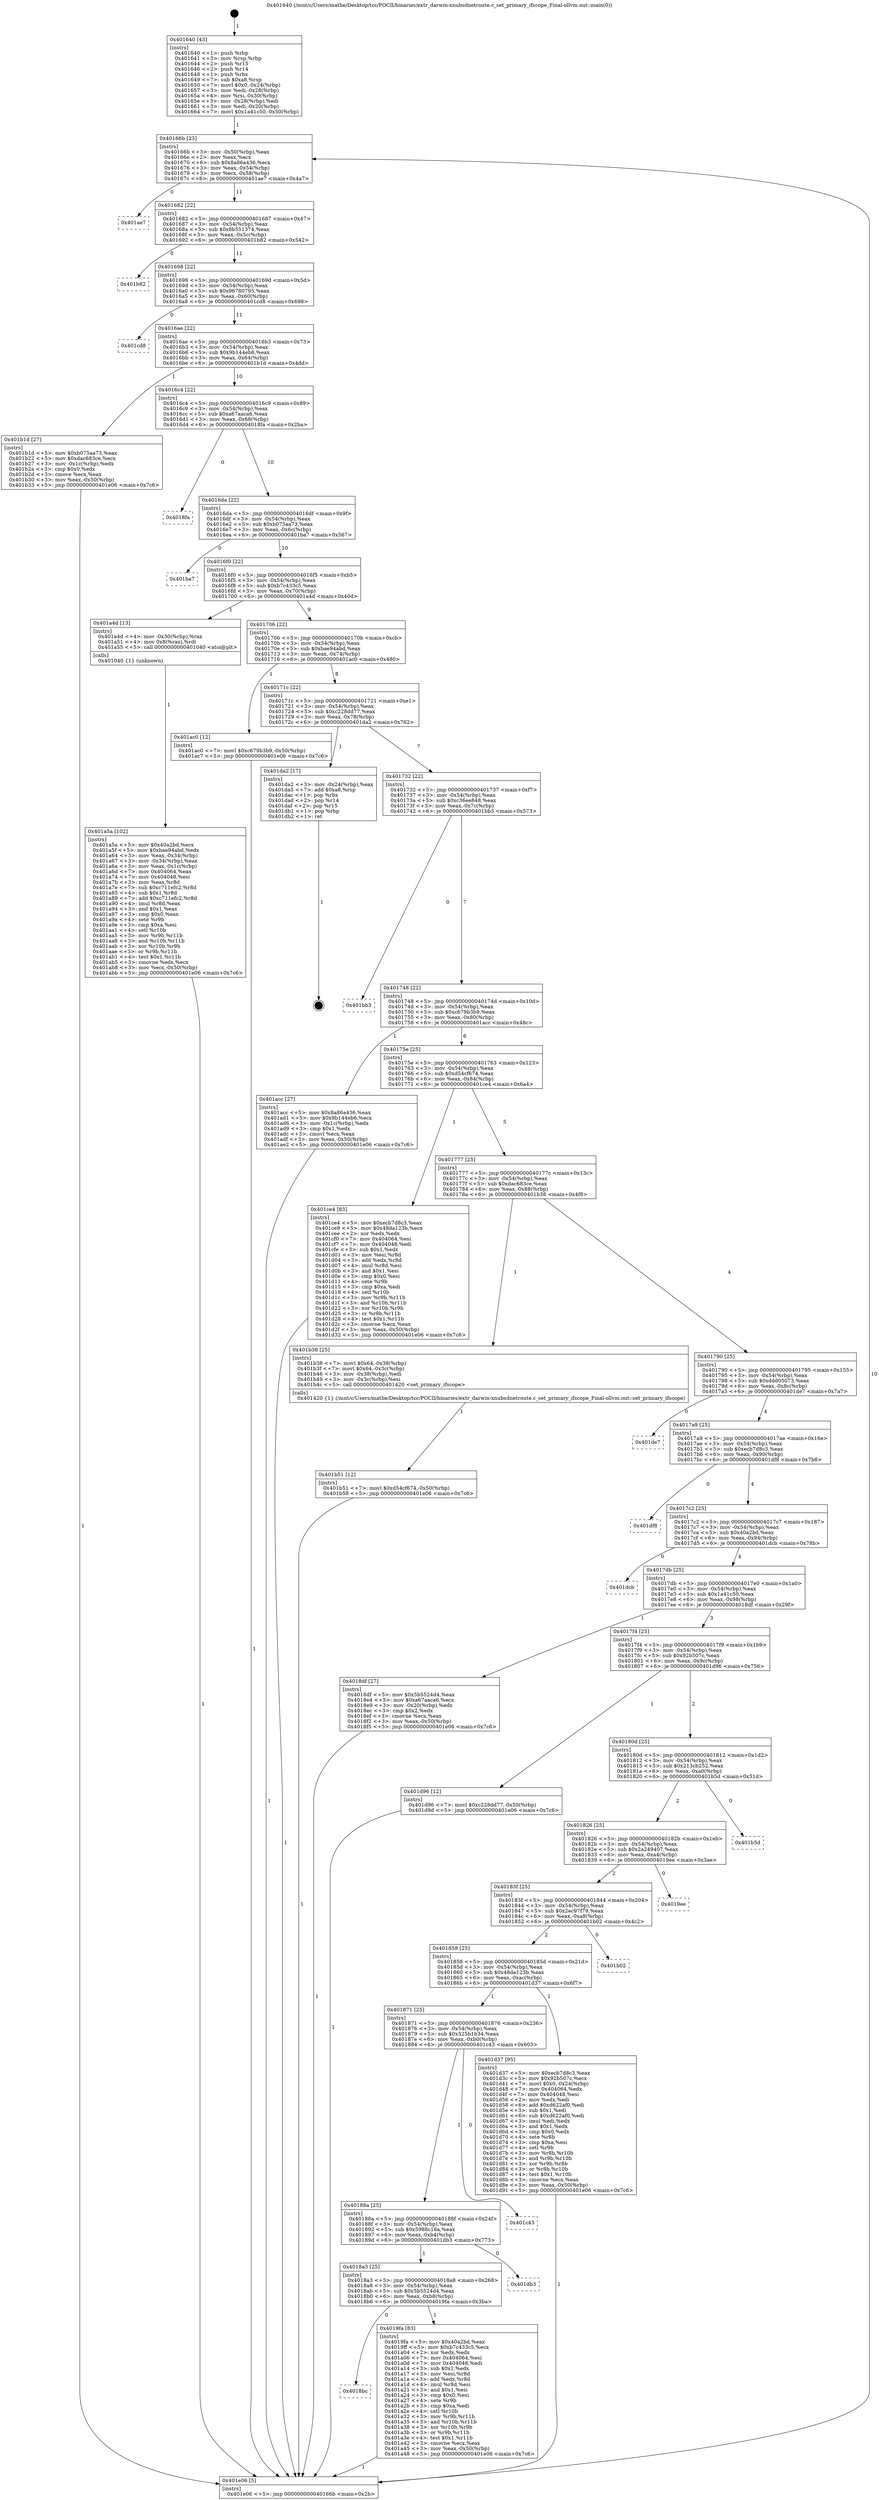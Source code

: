 digraph "0x401640" {
  label = "0x401640 (/mnt/c/Users/mathe/Desktop/tcc/POCII/binaries/extr_darwin-xnubsdnetroute.c_set_primary_ifscope_Final-ollvm.out::main(0))"
  labelloc = "t"
  node[shape=record]

  Entry [label="",width=0.3,height=0.3,shape=circle,fillcolor=black,style=filled]
  "0x40166b" [label="{
     0x40166b [23]\l
     | [instrs]\l
     &nbsp;&nbsp;0x40166b \<+3\>: mov -0x50(%rbp),%eax\l
     &nbsp;&nbsp;0x40166e \<+2\>: mov %eax,%ecx\l
     &nbsp;&nbsp;0x401670 \<+6\>: sub $0x8a86a436,%ecx\l
     &nbsp;&nbsp;0x401676 \<+3\>: mov %eax,-0x54(%rbp)\l
     &nbsp;&nbsp;0x401679 \<+3\>: mov %ecx,-0x58(%rbp)\l
     &nbsp;&nbsp;0x40167c \<+6\>: je 0000000000401ae7 \<main+0x4a7\>\l
  }"]
  "0x401ae7" [label="{
     0x401ae7\l
  }", style=dashed]
  "0x401682" [label="{
     0x401682 [22]\l
     | [instrs]\l
     &nbsp;&nbsp;0x401682 \<+5\>: jmp 0000000000401687 \<main+0x47\>\l
     &nbsp;&nbsp;0x401687 \<+3\>: mov -0x54(%rbp),%eax\l
     &nbsp;&nbsp;0x40168a \<+5\>: sub $0x8b551374,%eax\l
     &nbsp;&nbsp;0x40168f \<+3\>: mov %eax,-0x5c(%rbp)\l
     &nbsp;&nbsp;0x401692 \<+6\>: je 0000000000401b82 \<main+0x542\>\l
  }"]
  Exit [label="",width=0.3,height=0.3,shape=circle,fillcolor=black,style=filled,peripheries=2]
  "0x401b82" [label="{
     0x401b82\l
  }", style=dashed]
  "0x401698" [label="{
     0x401698 [22]\l
     | [instrs]\l
     &nbsp;&nbsp;0x401698 \<+5\>: jmp 000000000040169d \<main+0x5d\>\l
     &nbsp;&nbsp;0x40169d \<+3\>: mov -0x54(%rbp),%eax\l
     &nbsp;&nbsp;0x4016a0 \<+5\>: sub $0x96780795,%eax\l
     &nbsp;&nbsp;0x4016a5 \<+3\>: mov %eax,-0x60(%rbp)\l
     &nbsp;&nbsp;0x4016a8 \<+6\>: je 0000000000401cd8 \<main+0x698\>\l
  }"]
  "0x401b51" [label="{
     0x401b51 [12]\l
     | [instrs]\l
     &nbsp;&nbsp;0x401b51 \<+7\>: movl $0xd54cf674,-0x50(%rbp)\l
     &nbsp;&nbsp;0x401b58 \<+5\>: jmp 0000000000401e06 \<main+0x7c6\>\l
  }"]
  "0x401cd8" [label="{
     0x401cd8\l
  }", style=dashed]
  "0x4016ae" [label="{
     0x4016ae [22]\l
     | [instrs]\l
     &nbsp;&nbsp;0x4016ae \<+5\>: jmp 00000000004016b3 \<main+0x73\>\l
     &nbsp;&nbsp;0x4016b3 \<+3\>: mov -0x54(%rbp),%eax\l
     &nbsp;&nbsp;0x4016b6 \<+5\>: sub $0x9b144eb6,%eax\l
     &nbsp;&nbsp;0x4016bb \<+3\>: mov %eax,-0x64(%rbp)\l
     &nbsp;&nbsp;0x4016be \<+6\>: je 0000000000401b1d \<main+0x4dd\>\l
  }"]
  "0x401a5a" [label="{
     0x401a5a [102]\l
     | [instrs]\l
     &nbsp;&nbsp;0x401a5a \<+5\>: mov $0x40a2bd,%ecx\l
     &nbsp;&nbsp;0x401a5f \<+5\>: mov $0xbae94abd,%edx\l
     &nbsp;&nbsp;0x401a64 \<+3\>: mov %eax,-0x34(%rbp)\l
     &nbsp;&nbsp;0x401a67 \<+3\>: mov -0x34(%rbp),%eax\l
     &nbsp;&nbsp;0x401a6a \<+3\>: mov %eax,-0x1c(%rbp)\l
     &nbsp;&nbsp;0x401a6d \<+7\>: mov 0x404064,%eax\l
     &nbsp;&nbsp;0x401a74 \<+7\>: mov 0x404048,%esi\l
     &nbsp;&nbsp;0x401a7b \<+3\>: mov %eax,%r8d\l
     &nbsp;&nbsp;0x401a7e \<+7\>: sub $0xc711efc2,%r8d\l
     &nbsp;&nbsp;0x401a85 \<+4\>: sub $0x1,%r8d\l
     &nbsp;&nbsp;0x401a89 \<+7\>: add $0xc711efc2,%r8d\l
     &nbsp;&nbsp;0x401a90 \<+4\>: imul %r8d,%eax\l
     &nbsp;&nbsp;0x401a94 \<+3\>: and $0x1,%eax\l
     &nbsp;&nbsp;0x401a97 \<+3\>: cmp $0x0,%eax\l
     &nbsp;&nbsp;0x401a9a \<+4\>: sete %r9b\l
     &nbsp;&nbsp;0x401a9e \<+3\>: cmp $0xa,%esi\l
     &nbsp;&nbsp;0x401aa1 \<+4\>: setl %r10b\l
     &nbsp;&nbsp;0x401aa5 \<+3\>: mov %r9b,%r11b\l
     &nbsp;&nbsp;0x401aa8 \<+3\>: and %r10b,%r11b\l
     &nbsp;&nbsp;0x401aab \<+3\>: xor %r10b,%r9b\l
     &nbsp;&nbsp;0x401aae \<+3\>: or %r9b,%r11b\l
     &nbsp;&nbsp;0x401ab1 \<+4\>: test $0x1,%r11b\l
     &nbsp;&nbsp;0x401ab5 \<+3\>: cmovne %edx,%ecx\l
     &nbsp;&nbsp;0x401ab8 \<+3\>: mov %ecx,-0x50(%rbp)\l
     &nbsp;&nbsp;0x401abb \<+5\>: jmp 0000000000401e06 \<main+0x7c6\>\l
  }"]
  "0x401b1d" [label="{
     0x401b1d [27]\l
     | [instrs]\l
     &nbsp;&nbsp;0x401b1d \<+5\>: mov $0xb075aa73,%eax\l
     &nbsp;&nbsp;0x401b22 \<+5\>: mov $0xdac683ce,%ecx\l
     &nbsp;&nbsp;0x401b27 \<+3\>: mov -0x1c(%rbp),%edx\l
     &nbsp;&nbsp;0x401b2a \<+3\>: cmp $0x0,%edx\l
     &nbsp;&nbsp;0x401b2d \<+3\>: cmove %ecx,%eax\l
     &nbsp;&nbsp;0x401b30 \<+3\>: mov %eax,-0x50(%rbp)\l
     &nbsp;&nbsp;0x401b33 \<+5\>: jmp 0000000000401e06 \<main+0x7c6\>\l
  }"]
  "0x4016c4" [label="{
     0x4016c4 [22]\l
     | [instrs]\l
     &nbsp;&nbsp;0x4016c4 \<+5\>: jmp 00000000004016c9 \<main+0x89\>\l
     &nbsp;&nbsp;0x4016c9 \<+3\>: mov -0x54(%rbp),%eax\l
     &nbsp;&nbsp;0x4016cc \<+5\>: sub $0xa67aaca6,%eax\l
     &nbsp;&nbsp;0x4016d1 \<+3\>: mov %eax,-0x68(%rbp)\l
     &nbsp;&nbsp;0x4016d4 \<+6\>: je 00000000004018fa \<main+0x2ba\>\l
  }"]
  "0x4018bc" [label="{
     0x4018bc\l
  }", style=dashed]
  "0x4018fa" [label="{
     0x4018fa\l
  }", style=dashed]
  "0x4016da" [label="{
     0x4016da [22]\l
     | [instrs]\l
     &nbsp;&nbsp;0x4016da \<+5\>: jmp 00000000004016df \<main+0x9f\>\l
     &nbsp;&nbsp;0x4016df \<+3\>: mov -0x54(%rbp),%eax\l
     &nbsp;&nbsp;0x4016e2 \<+5\>: sub $0xb075aa73,%eax\l
     &nbsp;&nbsp;0x4016e7 \<+3\>: mov %eax,-0x6c(%rbp)\l
     &nbsp;&nbsp;0x4016ea \<+6\>: je 0000000000401ba7 \<main+0x567\>\l
  }"]
  "0x4019fa" [label="{
     0x4019fa [83]\l
     | [instrs]\l
     &nbsp;&nbsp;0x4019fa \<+5\>: mov $0x40a2bd,%eax\l
     &nbsp;&nbsp;0x4019ff \<+5\>: mov $0xb7c433c5,%ecx\l
     &nbsp;&nbsp;0x401a04 \<+2\>: xor %edx,%edx\l
     &nbsp;&nbsp;0x401a06 \<+7\>: mov 0x404064,%esi\l
     &nbsp;&nbsp;0x401a0d \<+7\>: mov 0x404048,%edi\l
     &nbsp;&nbsp;0x401a14 \<+3\>: sub $0x1,%edx\l
     &nbsp;&nbsp;0x401a17 \<+3\>: mov %esi,%r8d\l
     &nbsp;&nbsp;0x401a1a \<+3\>: add %edx,%r8d\l
     &nbsp;&nbsp;0x401a1d \<+4\>: imul %r8d,%esi\l
     &nbsp;&nbsp;0x401a21 \<+3\>: and $0x1,%esi\l
     &nbsp;&nbsp;0x401a24 \<+3\>: cmp $0x0,%esi\l
     &nbsp;&nbsp;0x401a27 \<+4\>: sete %r9b\l
     &nbsp;&nbsp;0x401a2b \<+3\>: cmp $0xa,%edi\l
     &nbsp;&nbsp;0x401a2e \<+4\>: setl %r10b\l
     &nbsp;&nbsp;0x401a32 \<+3\>: mov %r9b,%r11b\l
     &nbsp;&nbsp;0x401a35 \<+3\>: and %r10b,%r11b\l
     &nbsp;&nbsp;0x401a38 \<+3\>: xor %r10b,%r9b\l
     &nbsp;&nbsp;0x401a3b \<+3\>: or %r9b,%r11b\l
     &nbsp;&nbsp;0x401a3e \<+4\>: test $0x1,%r11b\l
     &nbsp;&nbsp;0x401a42 \<+3\>: cmovne %ecx,%eax\l
     &nbsp;&nbsp;0x401a45 \<+3\>: mov %eax,-0x50(%rbp)\l
     &nbsp;&nbsp;0x401a48 \<+5\>: jmp 0000000000401e06 \<main+0x7c6\>\l
  }"]
  "0x401ba7" [label="{
     0x401ba7\l
  }", style=dashed]
  "0x4016f0" [label="{
     0x4016f0 [22]\l
     | [instrs]\l
     &nbsp;&nbsp;0x4016f0 \<+5\>: jmp 00000000004016f5 \<main+0xb5\>\l
     &nbsp;&nbsp;0x4016f5 \<+3\>: mov -0x54(%rbp),%eax\l
     &nbsp;&nbsp;0x4016f8 \<+5\>: sub $0xb7c433c5,%eax\l
     &nbsp;&nbsp;0x4016fd \<+3\>: mov %eax,-0x70(%rbp)\l
     &nbsp;&nbsp;0x401700 \<+6\>: je 0000000000401a4d \<main+0x40d\>\l
  }"]
  "0x4018a3" [label="{
     0x4018a3 [25]\l
     | [instrs]\l
     &nbsp;&nbsp;0x4018a3 \<+5\>: jmp 00000000004018a8 \<main+0x268\>\l
     &nbsp;&nbsp;0x4018a8 \<+3\>: mov -0x54(%rbp),%eax\l
     &nbsp;&nbsp;0x4018ab \<+5\>: sub $0x5b5524d4,%eax\l
     &nbsp;&nbsp;0x4018b0 \<+6\>: mov %eax,-0xb8(%rbp)\l
     &nbsp;&nbsp;0x4018b6 \<+6\>: je 00000000004019fa \<main+0x3ba\>\l
  }"]
  "0x401a4d" [label="{
     0x401a4d [13]\l
     | [instrs]\l
     &nbsp;&nbsp;0x401a4d \<+4\>: mov -0x30(%rbp),%rax\l
     &nbsp;&nbsp;0x401a51 \<+4\>: mov 0x8(%rax),%rdi\l
     &nbsp;&nbsp;0x401a55 \<+5\>: call 0000000000401040 \<atoi@plt\>\l
     | [calls]\l
     &nbsp;&nbsp;0x401040 \{1\} (unknown)\l
  }"]
  "0x401706" [label="{
     0x401706 [22]\l
     | [instrs]\l
     &nbsp;&nbsp;0x401706 \<+5\>: jmp 000000000040170b \<main+0xcb\>\l
     &nbsp;&nbsp;0x40170b \<+3\>: mov -0x54(%rbp),%eax\l
     &nbsp;&nbsp;0x40170e \<+5\>: sub $0xbae94abd,%eax\l
     &nbsp;&nbsp;0x401713 \<+3\>: mov %eax,-0x74(%rbp)\l
     &nbsp;&nbsp;0x401716 \<+6\>: je 0000000000401ac0 \<main+0x480\>\l
  }"]
  "0x401db3" [label="{
     0x401db3\l
  }", style=dashed]
  "0x401ac0" [label="{
     0x401ac0 [12]\l
     | [instrs]\l
     &nbsp;&nbsp;0x401ac0 \<+7\>: movl $0xc679b3b9,-0x50(%rbp)\l
     &nbsp;&nbsp;0x401ac7 \<+5\>: jmp 0000000000401e06 \<main+0x7c6\>\l
  }"]
  "0x40171c" [label="{
     0x40171c [22]\l
     | [instrs]\l
     &nbsp;&nbsp;0x40171c \<+5\>: jmp 0000000000401721 \<main+0xe1\>\l
     &nbsp;&nbsp;0x401721 \<+3\>: mov -0x54(%rbp),%eax\l
     &nbsp;&nbsp;0x401724 \<+5\>: sub $0xc228dd77,%eax\l
     &nbsp;&nbsp;0x401729 \<+3\>: mov %eax,-0x78(%rbp)\l
     &nbsp;&nbsp;0x40172c \<+6\>: je 0000000000401da2 \<main+0x762\>\l
  }"]
  "0x40188a" [label="{
     0x40188a [25]\l
     | [instrs]\l
     &nbsp;&nbsp;0x40188a \<+5\>: jmp 000000000040188f \<main+0x24f\>\l
     &nbsp;&nbsp;0x40188f \<+3\>: mov -0x54(%rbp),%eax\l
     &nbsp;&nbsp;0x401892 \<+5\>: sub $0x5988c18a,%eax\l
     &nbsp;&nbsp;0x401897 \<+6\>: mov %eax,-0xb4(%rbp)\l
     &nbsp;&nbsp;0x40189d \<+6\>: je 0000000000401db3 \<main+0x773\>\l
  }"]
  "0x401da2" [label="{
     0x401da2 [17]\l
     | [instrs]\l
     &nbsp;&nbsp;0x401da2 \<+3\>: mov -0x24(%rbp),%eax\l
     &nbsp;&nbsp;0x401da5 \<+7\>: add $0xa8,%rsp\l
     &nbsp;&nbsp;0x401dac \<+1\>: pop %rbx\l
     &nbsp;&nbsp;0x401dad \<+2\>: pop %r14\l
     &nbsp;&nbsp;0x401daf \<+2\>: pop %r15\l
     &nbsp;&nbsp;0x401db1 \<+1\>: pop %rbp\l
     &nbsp;&nbsp;0x401db2 \<+1\>: ret\l
  }"]
  "0x401732" [label="{
     0x401732 [22]\l
     | [instrs]\l
     &nbsp;&nbsp;0x401732 \<+5\>: jmp 0000000000401737 \<main+0xf7\>\l
     &nbsp;&nbsp;0x401737 \<+3\>: mov -0x54(%rbp),%eax\l
     &nbsp;&nbsp;0x40173a \<+5\>: sub $0xc36ee848,%eax\l
     &nbsp;&nbsp;0x40173f \<+3\>: mov %eax,-0x7c(%rbp)\l
     &nbsp;&nbsp;0x401742 \<+6\>: je 0000000000401bb3 \<main+0x573\>\l
  }"]
  "0x401c43" [label="{
     0x401c43\l
  }", style=dashed]
  "0x401bb3" [label="{
     0x401bb3\l
  }", style=dashed]
  "0x401748" [label="{
     0x401748 [22]\l
     | [instrs]\l
     &nbsp;&nbsp;0x401748 \<+5\>: jmp 000000000040174d \<main+0x10d\>\l
     &nbsp;&nbsp;0x40174d \<+3\>: mov -0x54(%rbp),%eax\l
     &nbsp;&nbsp;0x401750 \<+5\>: sub $0xc679b3b9,%eax\l
     &nbsp;&nbsp;0x401755 \<+3\>: mov %eax,-0x80(%rbp)\l
     &nbsp;&nbsp;0x401758 \<+6\>: je 0000000000401acc \<main+0x48c\>\l
  }"]
  "0x401871" [label="{
     0x401871 [25]\l
     | [instrs]\l
     &nbsp;&nbsp;0x401871 \<+5\>: jmp 0000000000401876 \<main+0x236\>\l
     &nbsp;&nbsp;0x401876 \<+3\>: mov -0x54(%rbp),%eax\l
     &nbsp;&nbsp;0x401879 \<+5\>: sub $0x525b1b34,%eax\l
     &nbsp;&nbsp;0x40187e \<+6\>: mov %eax,-0xb0(%rbp)\l
     &nbsp;&nbsp;0x401884 \<+6\>: je 0000000000401c43 \<main+0x603\>\l
  }"]
  "0x401acc" [label="{
     0x401acc [27]\l
     | [instrs]\l
     &nbsp;&nbsp;0x401acc \<+5\>: mov $0x8a86a436,%eax\l
     &nbsp;&nbsp;0x401ad1 \<+5\>: mov $0x9b144eb6,%ecx\l
     &nbsp;&nbsp;0x401ad6 \<+3\>: mov -0x1c(%rbp),%edx\l
     &nbsp;&nbsp;0x401ad9 \<+3\>: cmp $0x1,%edx\l
     &nbsp;&nbsp;0x401adc \<+3\>: cmovl %ecx,%eax\l
     &nbsp;&nbsp;0x401adf \<+3\>: mov %eax,-0x50(%rbp)\l
     &nbsp;&nbsp;0x401ae2 \<+5\>: jmp 0000000000401e06 \<main+0x7c6\>\l
  }"]
  "0x40175e" [label="{
     0x40175e [25]\l
     | [instrs]\l
     &nbsp;&nbsp;0x40175e \<+5\>: jmp 0000000000401763 \<main+0x123\>\l
     &nbsp;&nbsp;0x401763 \<+3\>: mov -0x54(%rbp),%eax\l
     &nbsp;&nbsp;0x401766 \<+5\>: sub $0xd54cf674,%eax\l
     &nbsp;&nbsp;0x40176b \<+6\>: mov %eax,-0x84(%rbp)\l
     &nbsp;&nbsp;0x401771 \<+6\>: je 0000000000401ce4 \<main+0x6a4\>\l
  }"]
  "0x401d37" [label="{
     0x401d37 [95]\l
     | [instrs]\l
     &nbsp;&nbsp;0x401d37 \<+5\>: mov $0xecb7d8c3,%eax\l
     &nbsp;&nbsp;0x401d3c \<+5\>: mov $0x92b507c,%ecx\l
     &nbsp;&nbsp;0x401d41 \<+7\>: movl $0x0,-0x24(%rbp)\l
     &nbsp;&nbsp;0x401d48 \<+7\>: mov 0x404064,%edx\l
     &nbsp;&nbsp;0x401d4f \<+7\>: mov 0x404048,%esi\l
     &nbsp;&nbsp;0x401d56 \<+2\>: mov %edx,%edi\l
     &nbsp;&nbsp;0x401d58 \<+6\>: add $0xd622af0,%edi\l
     &nbsp;&nbsp;0x401d5e \<+3\>: sub $0x1,%edi\l
     &nbsp;&nbsp;0x401d61 \<+6\>: sub $0xd622af0,%edi\l
     &nbsp;&nbsp;0x401d67 \<+3\>: imul %edi,%edx\l
     &nbsp;&nbsp;0x401d6a \<+3\>: and $0x1,%edx\l
     &nbsp;&nbsp;0x401d6d \<+3\>: cmp $0x0,%edx\l
     &nbsp;&nbsp;0x401d70 \<+4\>: sete %r8b\l
     &nbsp;&nbsp;0x401d74 \<+3\>: cmp $0xa,%esi\l
     &nbsp;&nbsp;0x401d77 \<+4\>: setl %r9b\l
     &nbsp;&nbsp;0x401d7b \<+3\>: mov %r8b,%r10b\l
     &nbsp;&nbsp;0x401d7e \<+3\>: and %r9b,%r10b\l
     &nbsp;&nbsp;0x401d81 \<+3\>: xor %r9b,%r8b\l
     &nbsp;&nbsp;0x401d84 \<+3\>: or %r8b,%r10b\l
     &nbsp;&nbsp;0x401d87 \<+4\>: test $0x1,%r10b\l
     &nbsp;&nbsp;0x401d8b \<+3\>: cmovne %ecx,%eax\l
     &nbsp;&nbsp;0x401d8e \<+3\>: mov %eax,-0x50(%rbp)\l
     &nbsp;&nbsp;0x401d91 \<+5\>: jmp 0000000000401e06 \<main+0x7c6\>\l
  }"]
  "0x401ce4" [label="{
     0x401ce4 [83]\l
     | [instrs]\l
     &nbsp;&nbsp;0x401ce4 \<+5\>: mov $0xecb7d8c3,%eax\l
     &nbsp;&nbsp;0x401ce9 \<+5\>: mov $0x48da123b,%ecx\l
     &nbsp;&nbsp;0x401cee \<+2\>: xor %edx,%edx\l
     &nbsp;&nbsp;0x401cf0 \<+7\>: mov 0x404064,%esi\l
     &nbsp;&nbsp;0x401cf7 \<+7\>: mov 0x404048,%edi\l
     &nbsp;&nbsp;0x401cfe \<+3\>: sub $0x1,%edx\l
     &nbsp;&nbsp;0x401d01 \<+3\>: mov %esi,%r8d\l
     &nbsp;&nbsp;0x401d04 \<+3\>: add %edx,%r8d\l
     &nbsp;&nbsp;0x401d07 \<+4\>: imul %r8d,%esi\l
     &nbsp;&nbsp;0x401d0b \<+3\>: and $0x1,%esi\l
     &nbsp;&nbsp;0x401d0e \<+3\>: cmp $0x0,%esi\l
     &nbsp;&nbsp;0x401d11 \<+4\>: sete %r9b\l
     &nbsp;&nbsp;0x401d15 \<+3\>: cmp $0xa,%edi\l
     &nbsp;&nbsp;0x401d18 \<+4\>: setl %r10b\l
     &nbsp;&nbsp;0x401d1c \<+3\>: mov %r9b,%r11b\l
     &nbsp;&nbsp;0x401d1f \<+3\>: and %r10b,%r11b\l
     &nbsp;&nbsp;0x401d22 \<+3\>: xor %r10b,%r9b\l
     &nbsp;&nbsp;0x401d25 \<+3\>: or %r9b,%r11b\l
     &nbsp;&nbsp;0x401d28 \<+4\>: test $0x1,%r11b\l
     &nbsp;&nbsp;0x401d2c \<+3\>: cmovne %ecx,%eax\l
     &nbsp;&nbsp;0x401d2f \<+3\>: mov %eax,-0x50(%rbp)\l
     &nbsp;&nbsp;0x401d32 \<+5\>: jmp 0000000000401e06 \<main+0x7c6\>\l
  }"]
  "0x401777" [label="{
     0x401777 [25]\l
     | [instrs]\l
     &nbsp;&nbsp;0x401777 \<+5\>: jmp 000000000040177c \<main+0x13c\>\l
     &nbsp;&nbsp;0x40177c \<+3\>: mov -0x54(%rbp),%eax\l
     &nbsp;&nbsp;0x40177f \<+5\>: sub $0xdac683ce,%eax\l
     &nbsp;&nbsp;0x401784 \<+6\>: mov %eax,-0x88(%rbp)\l
     &nbsp;&nbsp;0x40178a \<+6\>: je 0000000000401b38 \<main+0x4f8\>\l
  }"]
  "0x401858" [label="{
     0x401858 [25]\l
     | [instrs]\l
     &nbsp;&nbsp;0x401858 \<+5\>: jmp 000000000040185d \<main+0x21d\>\l
     &nbsp;&nbsp;0x40185d \<+3\>: mov -0x54(%rbp),%eax\l
     &nbsp;&nbsp;0x401860 \<+5\>: sub $0x48da123b,%eax\l
     &nbsp;&nbsp;0x401865 \<+6\>: mov %eax,-0xac(%rbp)\l
     &nbsp;&nbsp;0x40186b \<+6\>: je 0000000000401d37 \<main+0x6f7\>\l
  }"]
  "0x401b38" [label="{
     0x401b38 [25]\l
     | [instrs]\l
     &nbsp;&nbsp;0x401b38 \<+7\>: movl $0x64,-0x38(%rbp)\l
     &nbsp;&nbsp;0x401b3f \<+7\>: movl $0x64,-0x3c(%rbp)\l
     &nbsp;&nbsp;0x401b46 \<+3\>: mov -0x38(%rbp),%edi\l
     &nbsp;&nbsp;0x401b49 \<+3\>: mov -0x3c(%rbp),%esi\l
     &nbsp;&nbsp;0x401b4c \<+5\>: call 0000000000401420 \<set_primary_ifscope\>\l
     | [calls]\l
     &nbsp;&nbsp;0x401420 \{1\} (/mnt/c/Users/mathe/Desktop/tcc/POCII/binaries/extr_darwin-xnubsdnetroute.c_set_primary_ifscope_Final-ollvm.out::set_primary_ifscope)\l
  }"]
  "0x401790" [label="{
     0x401790 [25]\l
     | [instrs]\l
     &nbsp;&nbsp;0x401790 \<+5\>: jmp 0000000000401795 \<main+0x155\>\l
     &nbsp;&nbsp;0x401795 \<+3\>: mov -0x54(%rbp),%eax\l
     &nbsp;&nbsp;0x401798 \<+5\>: sub $0xddd05073,%eax\l
     &nbsp;&nbsp;0x40179d \<+6\>: mov %eax,-0x8c(%rbp)\l
     &nbsp;&nbsp;0x4017a3 \<+6\>: je 0000000000401de7 \<main+0x7a7\>\l
  }"]
  "0x401b02" [label="{
     0x401b02\l
  }", style=dashed]
  "0x401de7" [label="{
     0x401de7\l
  }", style=dashed]
  "0x4017a9" [label="{
     0x4017a9 [25]\l
     | [instrs]\l
     &nbsp;&nbsp;0x4017a9 \<+5\>: jmp 00000000004017ae \<main+0x16e\>\l
     &nbsp;&nbsp;0x4017ae \<+3\>: mov -0x54(%rbp),%eax\l
     &nbsp;&nbsp;0x4017b1 \<+5\>: sub $0xecb7d8c3,%eax\l
     &nbsp;&nbsp;0x4017b6 \<+6\>: mov %eax,-0x90(%rbp)\l
     &nbsp;&nbsp;0x4017bc \<+6\>: je 0000000000401df8 \<main+0x7b8\>\l
  }"]
  "0x40183f" [label="{
     0x40183f [25]\l
     | [instrs]\l
     &nbsp;&nbsp;0x40183f \<+5\>: jmp 0000000000401844 \<main+0x204\>\l
     &nbsp;&nbsp;0x401844 \<+3\>: mov -0x54(%rbp),%eax\l
     &nbsp;&nbsp;0x401847 \<+5\>: sub $0x2ec97f79,%eax\l
     &nbsp;&nbsp;0x40184c \<+6\>: mov %eax,-0xa8(%rbp)\l
     &nbsp;&nbsp;0x401852 \<+6\>: je 0000000000401b02 \<main+0x4c2\>\l
  }"]
  "0x401df8" [label="{
     0x401df8\l
  }", style=dashed]
  "0x4017c2" [label="{
     0x4017c2 [25]\l
     | [instrs]\l
     &nbsp;&nbsp;0x4017c2 \<+5\>: jmp 00000000004017c7 \<main+0x187\>\l
     &nbsp;&nbsp;0x4017c7 \<+3\>: mov -0x54(%rbp),%eax\l
     &nbsp;&nbsp;0x4017ca \<+5\>: sub $0x40a2bd,%eax\l
     &nbsp;&nbsp;0x4017cf \<+6\>: mov %eax,-0x94(%rbp)\l
     &nbsp;&nbsp;0x4017d5 \<+6\>: je 0000000000401dcb \<main+0x78b\>\l
  }"]
  "0x4019ee" [label="{
     0x4019ee\l
  }", style=dashed]
  "0x401dcb" [label="{
     0x401dcb\l
  }", style=dashed]
  "0x4017db" [label="{
     0x4017db [25]\l
     | [instrs]\l
     &nbsp;&nbsp;0x4017db \<+5\>: jmp 00000000004017e0 \<main+0x1a0\>\l
     &nbsp;&nbsp;0x4017e0 \<+3\>: mov -0x54(%rbp),%eax\l
     &nbsp;&nbsp;0x4017e3 \<+5\>: sub $0x1a41c50,%eax\l
     &nbsp;&nbsp;0x4017e8 \<+6\>: mov %eax,-0x98(%rbp)\l
     &nbsp;&nbsp;0x4017ee \<+6\>: je 00000000004018df \<main+0x29f\>\l
  }"]
  "0x401826" [label="{
     0x401826 [25]\l
     | [instrs]\l
     &nbsp;&nbsp;0x401826 \<+5\>: jmp 000000000040182b \<main+0x1eb\>\l
     &nbsp;&nbsp;0x40182b \<+3\>: mov -0x54(%rbp),%eax\l
     &nbsp;&nbsp;0x40182e \<+5\>: sub $0x2a249407,%eax\l
     &nbsp;&nbsp;0x401833 \<+6\>: mov %eax,-0xa4(%rbp)\l
     &nbsp;&nbsp;0x401839 \<+6\>: je 00000000004019ee \<main+0x3ae\>\l
  }"]
  "0x4018df" [label="{
     0x4018df [27]\l
     | [instrs]\l
     &nbsp;&nbsp;0x4018df \<+5\>: mov $0x5b5524d4,%eax\l
     &nbsp;&nbsp;0x4018e4 \<+5\>: mov $0xa67aaca6,%ecx\l
     &nbsp;&nbsp;0x4018e9 \<+3\>: mov -0x20(%rbp),%edx\l
     &nbsp;&nbsp;0x4018ec \<+3\>: cmp $0x2,%edx\l
     &nbsp;&nbsp;0x4018ef \<+3\>: cmovne %ecx,%eax\l
     &nbsp;&nbsp;0x4018f2 \<+3\>: mov %eax,-0x50(%rbp)\l
     &nbsp;&nbsp;0x4018f5 \<+5\>: jmp 0000000000401e06 \<main+0x7c6\>\l
  }"]
  "0x4017f4" [label="{
     0x4017f4 [25]\l
     | [instrs]\l
     &nbsp;&nbsp;0x4017f4 \<+5\>: jmp 00000000004017f9 \<main+0x1b9\>\l
     &nbsp;&nbsp;0x4017f9 \<+3\>: mov -0x54(%rbp),%eax\l
     &nbsp;&nbsp;0x4017fc \<+5\>: sub $0x92b507c,%eax\l
     &nbsp;&nbsp;0x401801 \<+6\>: mov %eax,-0x9c(%rbp)\l
     &nbsp;&nbsp;0x401807 \<+6\>: je 0000000000401d96 \<main+0x756\>\l
  }"]
  "0x401e06" [label="{
     0x401e06 [5]\l
     | [instrs]\l
     &nbsp;&nbsp;0x401e06 \<+5\>: jmp 000000000040166b \<main+0x2b\>\l
  }"]
  "0x401640" [label="{
     0x401640 [43]\l
     | [instrs]\l
     &nbsp;&nbsp;0x401640 \<+1\>: push %rbp\l
     &nbsp;&nbsp;0x401641 \<+3\>: mov %rsp,%rbp\l
     &nbsp;&nbsp;0x401644 \<+2\>: push %r15\l
     &nbsp;&nbsp;0x401646 \<+2\>: push %r14\l
     &nbsp;&nbsp;0x401648 \<+1\>: push %rbx\l
     &nbsp;&nbsp;0x401649 \<+7\>: sub $0xa8,%rsp\l
     &nbsp;&nbsp;0x401650 \<+7\>: movl $0x0,-0x24(%rbp)\l
     &nbsp;&nbsp;0x401657 \<+3\>: mov %edi,-0x28(%rbp)\l
     &nbsp;&nbsp;0x40165a \<+4\>: mov %rsi,-0x30(%rbp)\l
     &nbsp;&nbsp;0x40165e \<+3\>: mov -0x28(%rbp),%edi\l
     &nbsp;&nbsp;0x401661 \<+3\>: mov %edi,-0x20(%rbp)\l
     &nbsp;&nbsp;0x401664 \<+7\>: movl $0x1a41c50,-0x50(%rbp)\l
  }"]
  "0x401b5d" [label="{
     0x401b5d\l
  }", style=dashed]
  "0x401d96" [label="{
     0x401d96 [12]\l
     | [instrs]\l
     &nbsp;&nbsp;0x401d96 \<+7\>: movl $0xc228dd77,-0x50(%rbp)\l
     &nbsp;&nbsp;0x401d9d \<+5\>: jmp 0000000000401e06 \<main+0x7c6\>\l
  }"]
  "0x40180d" [label="{
     0x40180d [25]\l
     | [instrs]\l
     &nbsp;&nbsp;0x40180d \<+5\>: jmp 0000000000401812 \<main+0x1d2\>\l
     &nbsp;&nbsp;0x401812 \<+3\>: mov -0x54(%rbp),%eax\l
     &nbsp;&nbsp;0x401815 \<+5\>: sub $0x213cb252,%eax\l
     &nbsp;&nbsp;0x40181a \<+6\>: mov %eax,-0xa0(%rbp)\l
     &nbsp;&nbsp;0x401820 \<+6\>: je 0000000000401b5d \<main+0x51d\>\l
  }"]
  Entry -> "0x401640" [label=" 1"]
  "0x40166b" -> "0x401ae7" [label=" 0"]
  "0x40166b" -> "0x401682" [label=" 11"]
  "0x401da2" -> Exit [label=" 1"]
  "0x401682" -> "0x401b82" [label=" 0"]
  "0x401682" -> "0x401698" [label=" 11"]
  "0x401d96" -> "0x401e06" [label=" 1"]
  "0x401698" -> "0x401cd8" [label=" 0"]
  "0x401698" -> "0x4016ae" [label=" 11"]
  "0x401d37" -> "0x401e06" [label=" 1"]
  "0x4016ae" -> "0x401b1d" [label=" 1"]
  "0x4016ae" -> "0x4016c4" [label=" 10"]
  "0x401ce4" -> "0x401e06" [label=" 1"]
  "0x4016c4" -> "0x4018fa" [label=" 0"]
  "0x4016c4" -> "0x4016da" [label=" 10"]
  "0x401b51" -> "0x401e06" [label=" 1"]
  "0x4016da" -> "0x401ba7" [label=" 0"]
  "0x4016da" -> "0x4016f0" [label=" 10"]
  "0x401b38" -> "0x401b51" [label=" 1"]
  "0x4016f0" -> "0x401a4d" [label=" 1"]
  "0x4016f0" -> "0x401706" [label=" 9"]
  "0x401acc" -> "0x401e06" [label=" 1"]
  "0x401706" -> "0x401ac0" [label=" 1"]
  "0x401706" -> "0x40171c" [label=" 8"]
  "0x401ac0" -> "0x401e06" [label=" 1"]
  "0x40171c" -> "0x401da2" [label=" 1"]
  "0x40171c" -> "0x401732" [label=" 7"]
  "0x401a4d" -> "0x401a5a" [label=" 1"]
  "0x401732" -> "0x401bb3" [label=" 0"]
  "0x401732" -> "0x401748" [label=" 7"]
  "0x4019fa" -> "0x401e06" [label=" 1"]
  "0x401748" -> "0x401acc" [label=" 1"]
  "0x401748" -> "0x40175e" [label=" 6"]
  "0x4018a3" -> "0x4019fa" [label=" 1"]
  "0x40175e" -> "0x401ce4" [label=" 1"]
  "0x40175e" -> "0x401777" [label=" 5"]
  "0x401b1d" -> "0x401e06" [label=" 1"]
  "0x401777" -> "0x401b38" [label=" 1"]
  "0x401777" -> "0x401790" [label=" 4"]
  "0x40188a" -> "0x401db3" [label=" 0"]
  "0x401790" -> "0x401de7" [label=" 0"]
  "0x401790" -> "0x4017a9" [label=" 4"]
  "0x401a5a" -> "0x401e06" [label=" 1"]
  "0x4017a9" -> "0x401df8" [label=" 0"]
  "0x4017a9" -> "0x4017c2" [label=" 4"]
  "0x401871" -> "0x401c43" [label=" 0"]
  "0x4017c2" -> "0x401dcb" [label=" 0"]
  "0x4017c2" -> "0x4017db" [label=" 4"]
  "0x4018a3" -> "0x4018bc" [label=" 0"]
  "0x4017db" -> "0x4018df" [label=" 1"]
  "0x4017db" -> "0x4017f4" [label=" 3"]
  "0x4018df" -> "0x401e06" [label=" 1"]
  "0x401640" -> "0x40166b" [label=" 1"]
  "0x401e06" -> "0x40166b" [label=" 10"]
  "0x401858" -> "0x401d37" [label=" 1"]
  "0x4017f4" -> "0x401d96" [label=" 1"]
  "0x4017f4" -> "0x40180d" [label=" 2"]
  "0x40188a" -> "0x4018a3" [label=" 1"]
  "0x40180d" -> "0x401b5d" [label=" 0"]
  "0x40180d" -> "0x401826" [label=" 2"]
  "0x401858" -> "0x401871" [label=" 1"]
  "0x401826" -> "0x4019ee" [label=" 0"]
  "0x401826" -> "0x40183f" [label=" 2"]
  "0x401871" -> "0x40188a" [label=" 1"]
  "0x40183f" -> "0x401b02" [label=" 0"]
  "0x40183f" -> "0x401858" [label=" 2"]
}
